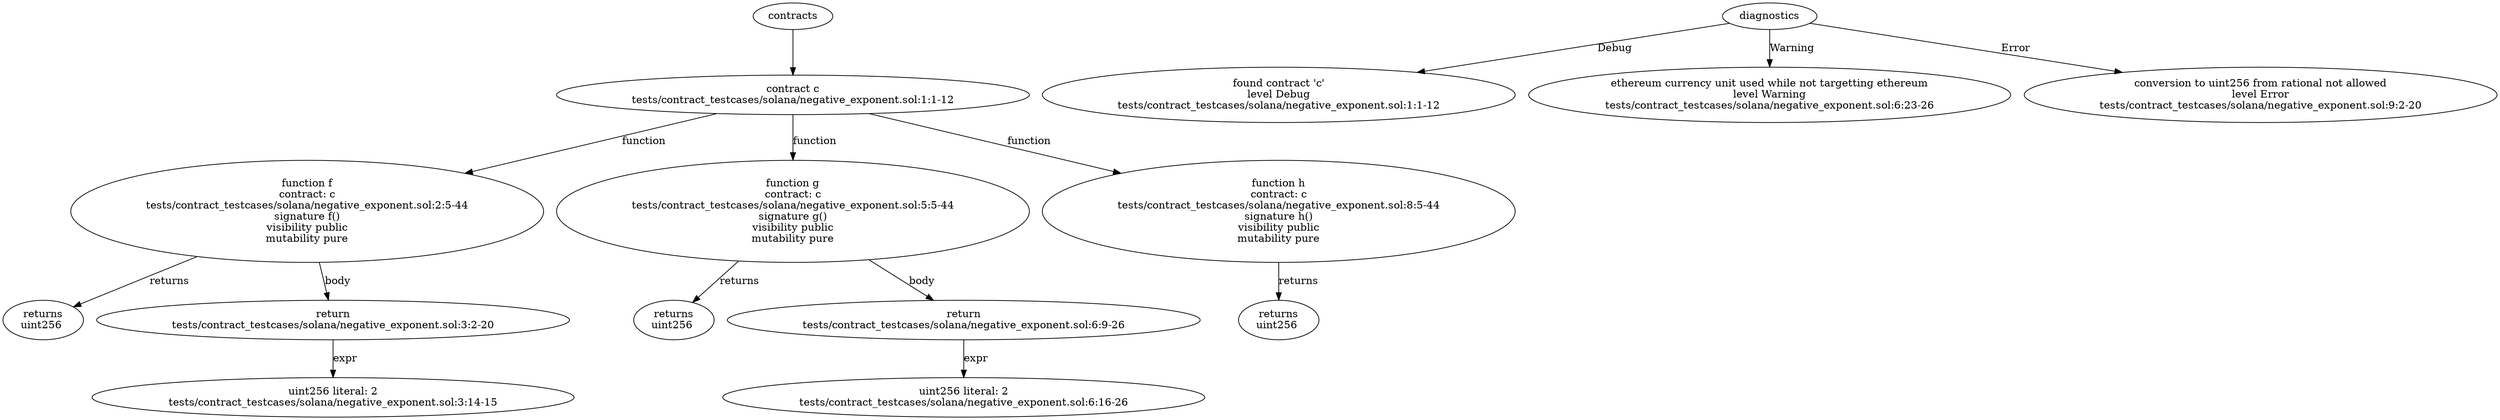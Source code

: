 strict digraph "tests/contract_testcases/solana/negative_exponent.sol" {
	contract [label="contract c\ntests/contract_testcases/solana/negative_exponent.sol:1:1-12"]
	f [label="function f\ncontract: c\ntests/contract_testcases/solana/negative_exponent.sol:2:5-44\nsignature f()\nvisibility public\nmutability pure"]
	returns [label="returns\nuint256 "]
	return [label="return\ntests/contract_testcases/solana/negative_exponent.sol:3:2-20"]
	number_literal [label="uint256 literal: 2\ntests/contract_testcases/solana/negative_exponent.sol:3:14-15"]
	g [label="function g\ncontract: c\ntests/contract_testcases/solana/negative_exponent.sol:5:5-44\nsignature g()\nvisibility public\nmutability pure"]
	returns_8 [label="returns\nuint256 "]
	return_9 [label="return\ntests/contract_testcases/solana/negative_exponent.sol:6:9-26"]
	number_literal_10 [label="uint256 literal: 2\ntests/contract_testcases/solana/negative_exponent.sol:6:16-26"]
	h [label="function h\ncontract: c\ntests/contract_testcases/solana/negative_exponent.sol:8:5-44\nsignature h()\nvisibility public\nmutability pure"]
	returns_12 [label="returns\nuint256 "]
	diagnostic [label="found contract 'c'\nlevel Debug\ntests/contract_testcases/solana/negative_exponent.sol:1:1-12"]
	diagnostic_15 [label="ethereum currency unit used while not targetting ethereum\nlevel Warning\ntests/contract_testcases/solana/negative_exponent.sol:6:23-26"]
	diagnostic_16 [label="conversion to uint256 from rational not allowed\nlevel Error\ntests/contract_testcases/solana/negative_exponent.sol:9:2-20"]
	contracts -> contract
	contract -> f [label="function"]
	f -> returns [label="returns"]
	f -> return [label="body"]
	return -> number_literal [label="expr"]
	contract -> g [label="function"]
	g -> returns_8 [label="returns"]
	g -> return_9 [label="body"]
	return_9 -> number_literal_10 [label="expr"]
	contract -> h [label="function"]
	h -> returns_12 [label="returns"]
	diagnostics -> diagnostic [label="Debug"]
	diagnostics -> diagnostic_15 [label="Warning"]
	diagnostics -> diagnostic_16 [label="Error"]
}
